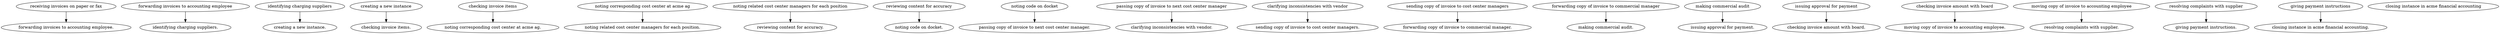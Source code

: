 strict digraph "doc-6.1" {
	graph [name="doc-6.1"];
	"receiving invoices on paper or fax"	[attrs="{'type': 'Activity', 'label': 'receiving invoices on paper or fax'}"];
	"forwarding invoices to accounting employee."	[attrs="{'type': 'Activity', 'label': 'forwarding invoices to accounting employee.'}"];
	"receiving invoices on paper or fax" -> "forwarding invoices to accounting employee."	[attrs="{'type': 'flow', 'label': 'flow'}"];
	"forwarding invoices to accounting employee"	[attrs="{'type': 'Activity', 'label': 'forwarding invoices to accounting employee'}"];
	"identifying charging suppliers."	[attrs="{'type': 'Activity', 'label': 'identifying charging suppliers.'}"];
	"forwarding invoices to accounting employee" -> "identifying charging suppliers."	[attrs="{'type': 'flow', 'label': 'flow'}"];
	"identifying charging suppliers"	[attrs="{'type': 'Activity', 'label': 'identifying charging suppliers'}"];
	"creating a new instance."	[attrs="{'type': 'Activity', 'label': 'creating a new instance.'}"];
	"identifying charging suppliers" -> "creating a new instance."	[attrs="{'type': 'flow', 'label': 'flow'}"];
	"creating a new instance"	[attrs="{'type': 'Activity', 'label': 'creating a new instance'}"];
	"checking invoice items."	[attrs="{'type': 'Activity', 'label': 'checking invoice items.'}"];
	"creating a new instance" -> "checking invoice items."	[attrs="{'type': 'flow', 'label': 'flow'}"];
	"checking invoice items"	[attrs="{'type': 'Activity', 'label': 'checking invoice items'}"];
	"noting corresponding cost center at acme ag."	[attrs="{'type': 'Activity', 'label': 'noting corresponding cost center at acme ag.'}"];
	"checking invoice items" -> "noting corresponding cost center at acme ag."	[attrs="{'type': 'flow', 'label': 'flow'}"];
	"noting corresponding cost center at acme ag"	[attrs="{'type': 'Activity', 'label': 'noting corresponding cost center at acme ag'}"];
	"noting related cost center managers for each position."	[attrs="{'type': 'Activity', 'label': 'noting related cost center managers for each position.'}"];
	"noting corresponding cost center at acme ag" -> "noting related cost center managers for each position."	[attrs="{'type': 'flow', 'label': 'flow'}"];
	"noting related cost center managers for each position"	[attrs="{'type': 'Activity', 'label': 'noting related cost center managers for each position'}"];
	"reviewing content for accuracy."	[attrs="{'type': 'Activity', 'label': 'reviewing content for accuracy.'}"];
	"noting related cost center managers for each position" -> "reviewing content for accuracy."	[attrs="{'type': 'flow', 'label': 'flow'}"];
	"reviewing content for accuracy"	[attrs="{'type': 'Activity', 'label': 'reviewing content for accuracy'}"];
	"noting code on docket."	[attrs="{'type': 'Activity', 'label': 'noting code on docket.'}"];
	"reviewing content for accuracy" -> "noting code on docket."	[attrs="{'type': 'flow', 'label': 'flow'}"];
	"noting code on docket"	[attrs="{'type': 'Activity', 'label': 'noting code on docket'}"];
	"passing copy of invoice to next cost center manager."	[attrs="{'type': 'Activity', 'label': 'passing copy of invoice to next cost center manager.'}"];
	"noting code on docket" -> "passing copy of invoice to next cost center manager."	[attrs="{'type': 'flow', 'label': 'flow'}"];
	"passing copy of invoice to next cost center manager"	[attrs="{'type': 'Activity', 'label': 'passing copy of invoice to next cost center manager'}"];
	"clarifying inconsistencies with vendor."	[attrs="{'type': 'Activity', 'label': 'clarifying inconsistencies with vendor.'}"];
	"passing copy of invoice to next cost center manager" -> "clarifying inconsistencies with vendor."	[attrs="{'type': 'flow', 'label': 'flow'}"];
	"clarifying inconsistencies with vendor"	[attrs="{'type': 'Activity', 'label': 'clarifying inconsistencies with vendor'}"];
	"sending copy of invoice to cost center managers."	[attrs="{'type': 'Activity', 'label': 'sending copy of invoice to cost center managers.'}"];
	"clarifying inconsistencies with vendor" -> "sending copy of invoice to cost center managers."	[attrs="{'type': 'flow', 'label': 'flow'}"];
	"sending copy of invoice to cost center managers"	[attrs="{'type': 'Activity', 'label': 'sending copy of invoice to cost center managers'}"];
	"forwarding copy of invoice to commercial manager."	[attrs="{'type': 'Activity', 'label': 'forwarding copy of invoice to commercial manager.'}"];
	"sending copy of invoice to cost center managers" -> "forwarding copy of invoice to commercial manager."	[attrs="{'type': 'flow', 'label': 'flow'}"];
	"forwarding copy of invoice to commercial manager"	[attrs="{'type': 'Activity', 'label': 'forwarding copy of invoice to commercial manager'}"];
	"making commercial audit."	[attrs="{'type': 'Activity', 'label': 'making commercial audit.'}"];
	"forwarding copy of invoice to commercial manager" -> "making commercial audit."	[attrs="{'type': 'flow', 'label': 'flow'}"];
	"making commercial audit"	[attrs="{'type': 'Activity', 'label': 'making commercial audit'}"];
	"issuing approval for payment."	[attrs="{'type': 'Activity', 'label': 'issuing approval for payment.'}"];
	"making commercial audit" -> "issuing approval for payment."	[attrs="{'type': 'flow', 'label': 'flow'}"];
	"issuing approval for payment"	[attrs="{'type': 'Activity', 'label': 'issuing approval for payment'}"];
	"checking invoice amount with board."	[attrs="{'type': 'Activity', 'label': 'checking invoice amount with board.'}"];
	"issuing approval for payment" -> "checking invoice amount with board."	[attrs="{'type': 'flow', 'label': 'flow'}"];
	"checking invoice amount with board"	[attrs="{'type': 'Activity', 'label': 'checking invoice amount with board'}"];
	"moving copy of invoice to accounting employee."	[attrs="{'type': 'Activity', 'label': 'moving copy of invoice to accounting employee.'}"];
	"checking invoice amount with board" -> "moving copy of invoice to accounting employee."	[attrs="{'type': 'flow', 'label': 'flow'}"];
	"moving copy of invoice to accounting employee"	[attrs="{'type': 'Activity', 'label': 'moving copy of invoice to accounting employee'}"];
	"resolving complaints with supplier."	[attrs="{'type': 'Activity', 'label': 'resolving complaints with supplier.'}"];
	"moving copy of invoice to accounting employee" -> "resolving complaints with supplier."	[attrs="{'type': 'flow', 'label': 'flow'}"];
	"resolving complaints with supplier"	[attrs="{'type': 'Activity', 'label': 'resolving complaints with supplier'}"];
	"giving payment instructions."	[attrs="{'type': 'Activity', 'label': 'giving payment instructions.'}"];
	"resolving complaints with supplier" -> "giving payment instructions."	[attrs="{'type': 'flow', 'label': 'flow'}"];
	"giving payment instructions"	[attrs="{'type': 'Activity', 'label': 'giving payment instructions'}"];
	"closing instance in acme financial accounting."	[attrs="{'type': 'Activity', 'label': 'closing instance in acme financial accounting.'}"];
	"giving payment instructions" -> "closing instance in acme financial accounting."	[attrs="{'type': 'flow', 'label': 'flow'}"];
	"closing instance in acme financial accounting"	[attrs="{'type': 'Activity', 'label': 'closing instance in acme financial accounting'}"];
}
